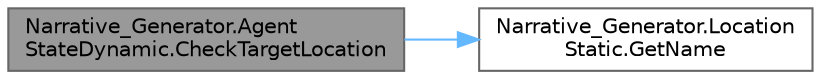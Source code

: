 digraph "Narrative_Generator.AgentStateDynamic.CheckTargetLocation"
{
 // LATEX_PDF_SIZE
  bgcolor="transparent";
  edge [fontname=Helvetica,fontsize=10,labelfontname=Helvetica,labelfontsize=10];
  node [fontname=Helvetica,fontsize=10,shape=box,height=0.2,width=0.4];
  rankdir="LR";
  Node1 [label="Narrative_Generator.Agent\lStateDynamic.CheckTargetLocation",height=0.2,width=0.4,color="gray40", fillcolor="grey60", style="filled", fontcolor="black",tooltip="A method to find out if a target location exists for this agent."];
  Node1 -> Node2 [color="steelblue1",style="solid"];
  Node2 [label="Narrative_Generator.Location\lStatic.GetName",height=0.2,width=0.4,color="grey40", fillcolor="white", style="filled",URL="$class_narrative___generator_1_1_location_static.html#a3a196080501e30adb03f127eba710d47",tooltip="Method that returns the name of the location."];
}
